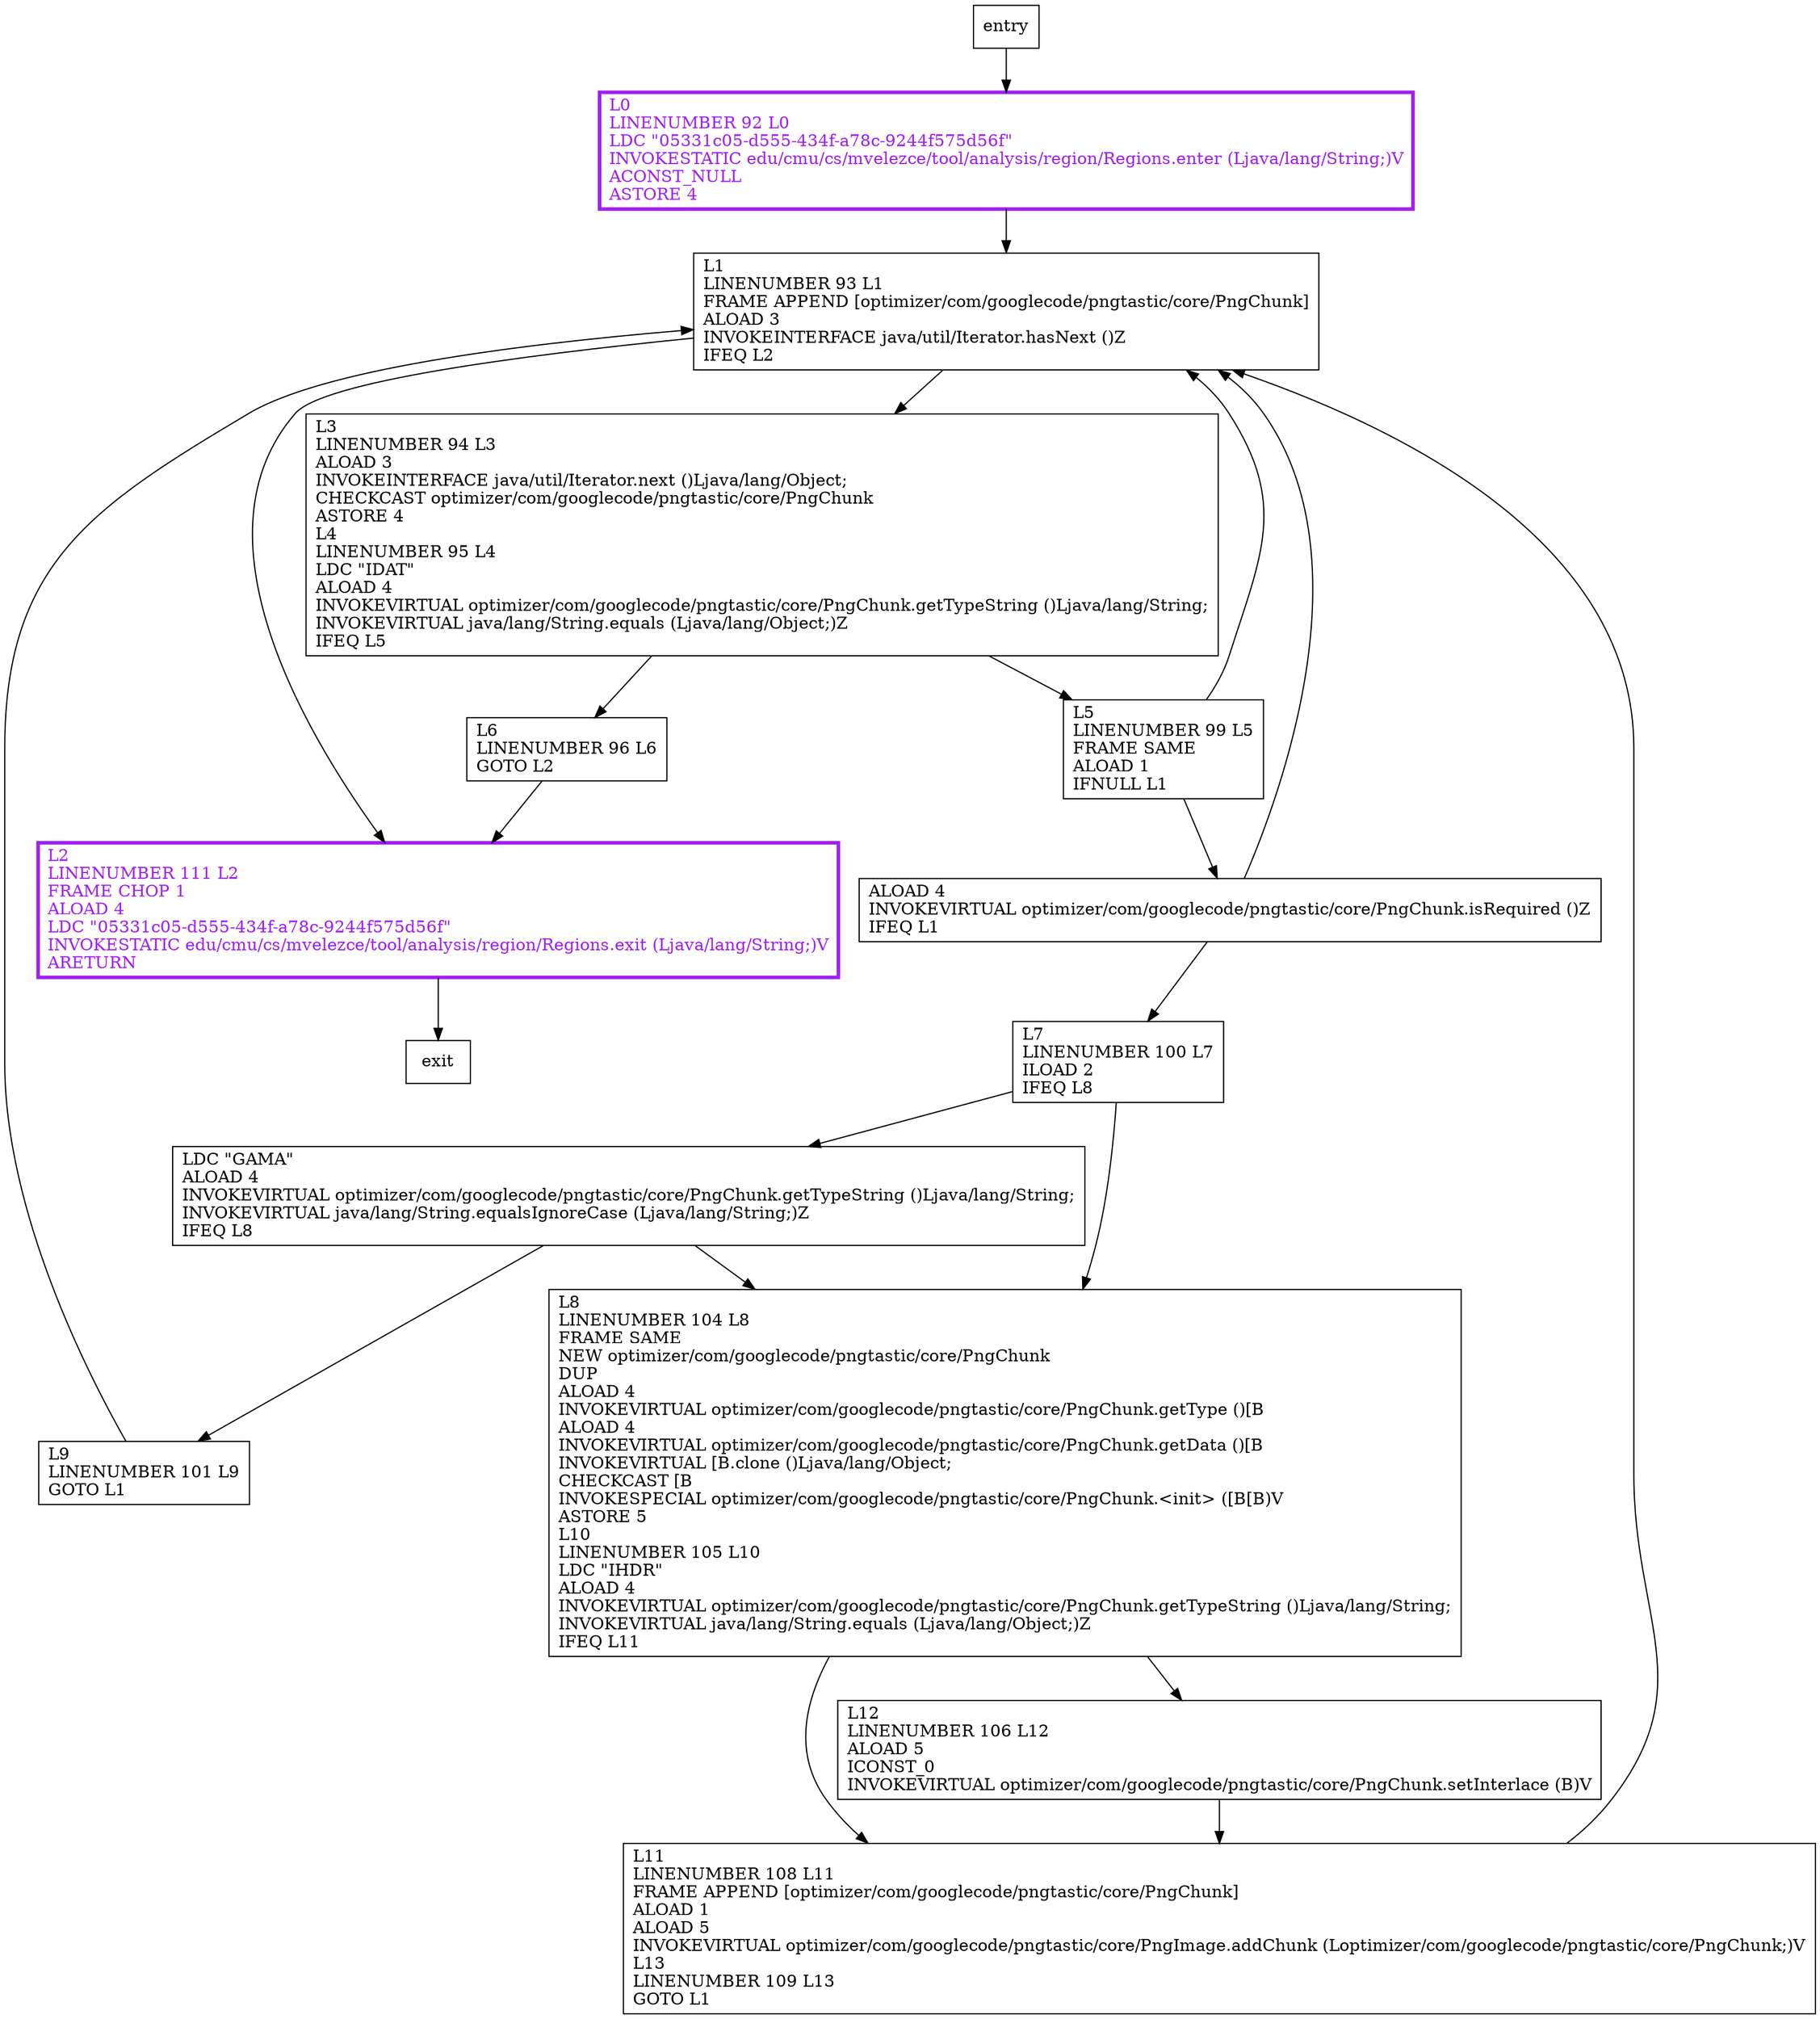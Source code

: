 digraph processHeadChunks {
node [shape=record];
1788866255 [label="L2\lLINENUMBER 111 L2\lFRAME CHOP 1\lALOAD 4\lLDC \"05331c05-d555-434f-a78c-9244f575d56f\"\lINVOKESTATIC edu/cmu/cs/mvelezce/tool/analysis/region/Regions.exit (Ljava/lang/String;)V\lARETURN\l"];
1579469219 [label="L7\lLINENUMBER 100 L7\lILOAD 2\lIFEQ L8\l"];
1894771320 [label="L9\lLINENUMBER 101 L9\lGOTO L1\l"];
1904368596 [label="L3\lLINENUMBER 94 L3\lALOAD 3\lINVOKEINTERFACE java/util/Iterator.next ()Ljava/lang/Object;\lCHECKCAST optimizer/com/googlecode/pngtastic/core/PngChunk\lASTORE 4\lL4\lLINENUMBER 95 L4\lLDC \"IDAT\"\lALOAD 4\lINVOKEVIRTUAL optimizer/com/googlecode/pngtastic/core/PngChunk.getTypeString ()Ljava/lang/String;\lINVOKEVIRTUAL java/lang/String.equals (Ljava/lang/Object;)Z\lIFEQ L5\l"];
294322005 [label="L1\lLINENUMBER 93 L1\lFRAME APPEND [optimizer/com/googlecode/pngtastic/core/PngChunk]\lALOAD 3\lINVOKEINTERFACE java/util/Iterator.hasNext ()Z\lIFEQ L2\l"];
1186811934 [label="L5\lLINENUMBER 99 L5\lFRAME SAME\lALOAD 1\lIFNULL L1\l"];
1308725530 [label="L0\lLINENUMBER 92 L0\lLDC \"05331c05-d555-434f-a78c-9244f575d56f\"\lINVOKESTATIC edu/cmu/cs/mvelezce/tool/analysis/region/Regions.enter (Ljava/lang/String;)V\lACONST_NULL\lASTORE 4\l"];
83267730 [label="L6\lLINENUMBER 96 L6\lGOTO L2\l"];
1852219637 [label="L8\lLINENUMBER 104 L8\lFRAME SAME\lNEW optimizer/com/googlecode/pngtastic/core/PngChunk\lDUP\lALOAD 4\lINVOKEVIRTUAL optimizer/com/googlecode/pngtastic/core/PngChunk.getType ()[B\lALOAD 4\lINVOKEVIRTUAL optimizer/com/googlecode/pngtastic/core/PngChunk.getData ()[B\lINVOKEVIRTUAL [B.clone ()Ljava/lang/Object;\lCHECKCAST [B\lINVOKESPECIAL optimizer/com/googlecode/pngtastic/core/PngChunk.\<init\> ([B[B)V\lASTORE 5\lL10\lLINENUMBER 105 L10\lLDC \"IHDR\"\lALOAD 4\lINVOKEVIRTUAL optimizer/com/googlecode/pngtastic/core/PngChunk.getTypeString ()Ljava/lang/String;\lINVOKEVIRTUAL java/lang/String.equals (Ljava/lang/Object;)Z\lIFEQ L11\l"];
1924487755 [label="ALOAD 4\lINVOKEVIRTUAL optimizer/com/googlecode/pngtastic/core/PngChunk.isRequired ()Z\lIFEQ L1\l"];
1405363429 [label="L12\lLINENUMBER 106 L12\lALOAD 5\lICONST_0\lINVOKEVIRTUAL optimizer/com/googlecode/pngtastic/core/PngChunk.setInterlace (B)V\l"];
142498839 [label="L11\lLINENUMBER 108 L11\lFRAME APPEND [optimizer/com/googlecode/pngtastic/core/PngChunk]\lALOAD 1\lALOAD 5\lINVOKEVIRTUAL optimizer/com/googlecode/pngtastic/core/PngImage.addChunk (Loptimizer/com/googlecode/pngtastic/core/PngChunk;)V\lL13\lLINENUMBER 109 L13\lGOTO L1\l"];
676371003 [label="LDC \"GAMA\"\lALOAD 4\lINVOKEVIRTUAL optimizer/com/googlecode/pngtastic/core/PngChunk.getTypeString ()Ljava/lang/String;\lINVOKEVIRTUAL java/lang/String.equalsIgnoreCase (Ljava/lang/String;)Z\lIFEQ L8\l"];
entry;
exit;
1788866255 -> exit;
1579469219 -> 1852219637;
1579469219 -> 676371003;
1894771320 -> 294322005;
1904368596 -> 1186811934;
1904368596 -> 83267730;
294322005 -> 1788866255;
294322005 -> 1904368596;
entry -> 1308725530;
1186811934 -> 1924487755;
1186811934 -> 294322005;
1308725530 -> 294322005;
83267730 -> 1788866255;
1852219637 -> 1405363429;
1852219637 -> 142498839;
1924487755 -> 1579469219;
1924487755 -> 294322005;
1405363429 -> 142498839;
142498839 -> 294322005;
676371003 -> 1894771320;
676371003 -> 1852219637;
1788866255[fontcolor="purple", penwidth=3, color="purple"];
1308725530[fontcolor="purple", penwidth=3, color="purple"];
}
